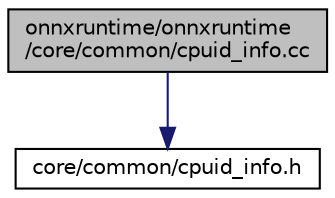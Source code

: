 digraph "onnxruntime/onnxruntime/core/common/cpuid_info.cc"
{
  edge [fontname="Helvetica",fontsize="10",labelfontname="Helvetica",labelfontsize="10"];
  node [fontname="Helvetica",fontsize="10",shape=record];
  Node0 [label="onnxruntime/onnxruntime\l/core/common/cpuid_info.cc",height=0.2,width=0.4,color="black", fillcolor="grey75", style="filled", fontcolor="black"];
  Node0 -> Node1 [color="midnightblue",fontsize="10",style="solid",fontname="Helvetica"];
  Node1 [label="core/common/cpuid_info.h",height=0.2,width=0.4,color="black", fillcolor="white", style="filled",URL="$cpuid__info_8h.html"];
}
